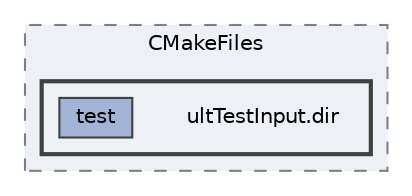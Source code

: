 digraph "linuxbuild/src/CMakeFiles/ultTestInput.dir"
{
 // LATEX_PDF_SIZE
  bgcolor="transparent";
  edge [fontname=Helvetica,fontsize=10,labelfontname=Helvetica,labelfontsize=10];
  node [fontname=Helvetica,fontsize=10,shape=box,height=0.2,width=0.4];
  compound=true
  subgraph clusterdir_ed05e26af7fc9b3490d8b64f831a2a99 {
    graph [ bgcolor="#edf0f7", pencolor="grey50", label="CMakeFiles", fontname=Helvetica,fontsize=10 style="filled,dashed", URL="dir_ed05e26af7fc9b3490d8b64f831a2a99.html",tooltip=""]
  subgraph clusterdir_768e96edee9f8741ee377bfecb9fe8b2 {
    graph [ bgcolor="#edf0f7", pencolor="grey25", label="", fontname=Helvetica,fontsize=10 style="filled,bold", URL="dir_768e96edee9f8741ee377bfecb9fe8b2.html",tooltip=""]
    dir_768e96edee9f8741ee377bfecb9fe8b2 [shape=plaintext, label="ultTestInput.dir"];
  dir_45569716c010ba7c9ae672359bd75608 [label="test", fillcolor="#a2b4d6", color="grey25", style="filled", URL="dir_45569716c010ba7c9ae672359bd75608.html",tooltip=""];
  }
  }
}
